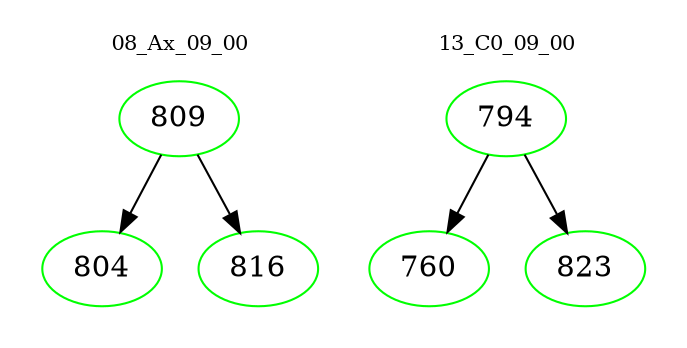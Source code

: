 digraph{
subgraph cluster_0 {
color = white
label = "08_Ax_09_00";
fontsize=10;
T0_809 [label="809", color="green"]
T0_809 -> T0_804 [color="black"]
T0_804 [label="804", color="green"]
T0_809 -> T0_816 [color="black"]
T0_816 [label="816", color="green"]
}
subgraph cluster_1 {
color = white
label = "13_C0_09_00";
fontsize=10;
T1_794 [label="794", color="green"]
T1_794 -> T1_760 [color="black"]
T1_760 [label="760", color="green"]
T1_794 -> T1_823 [color="black"]
T1_823 [label="823", color="green"]
}
}

